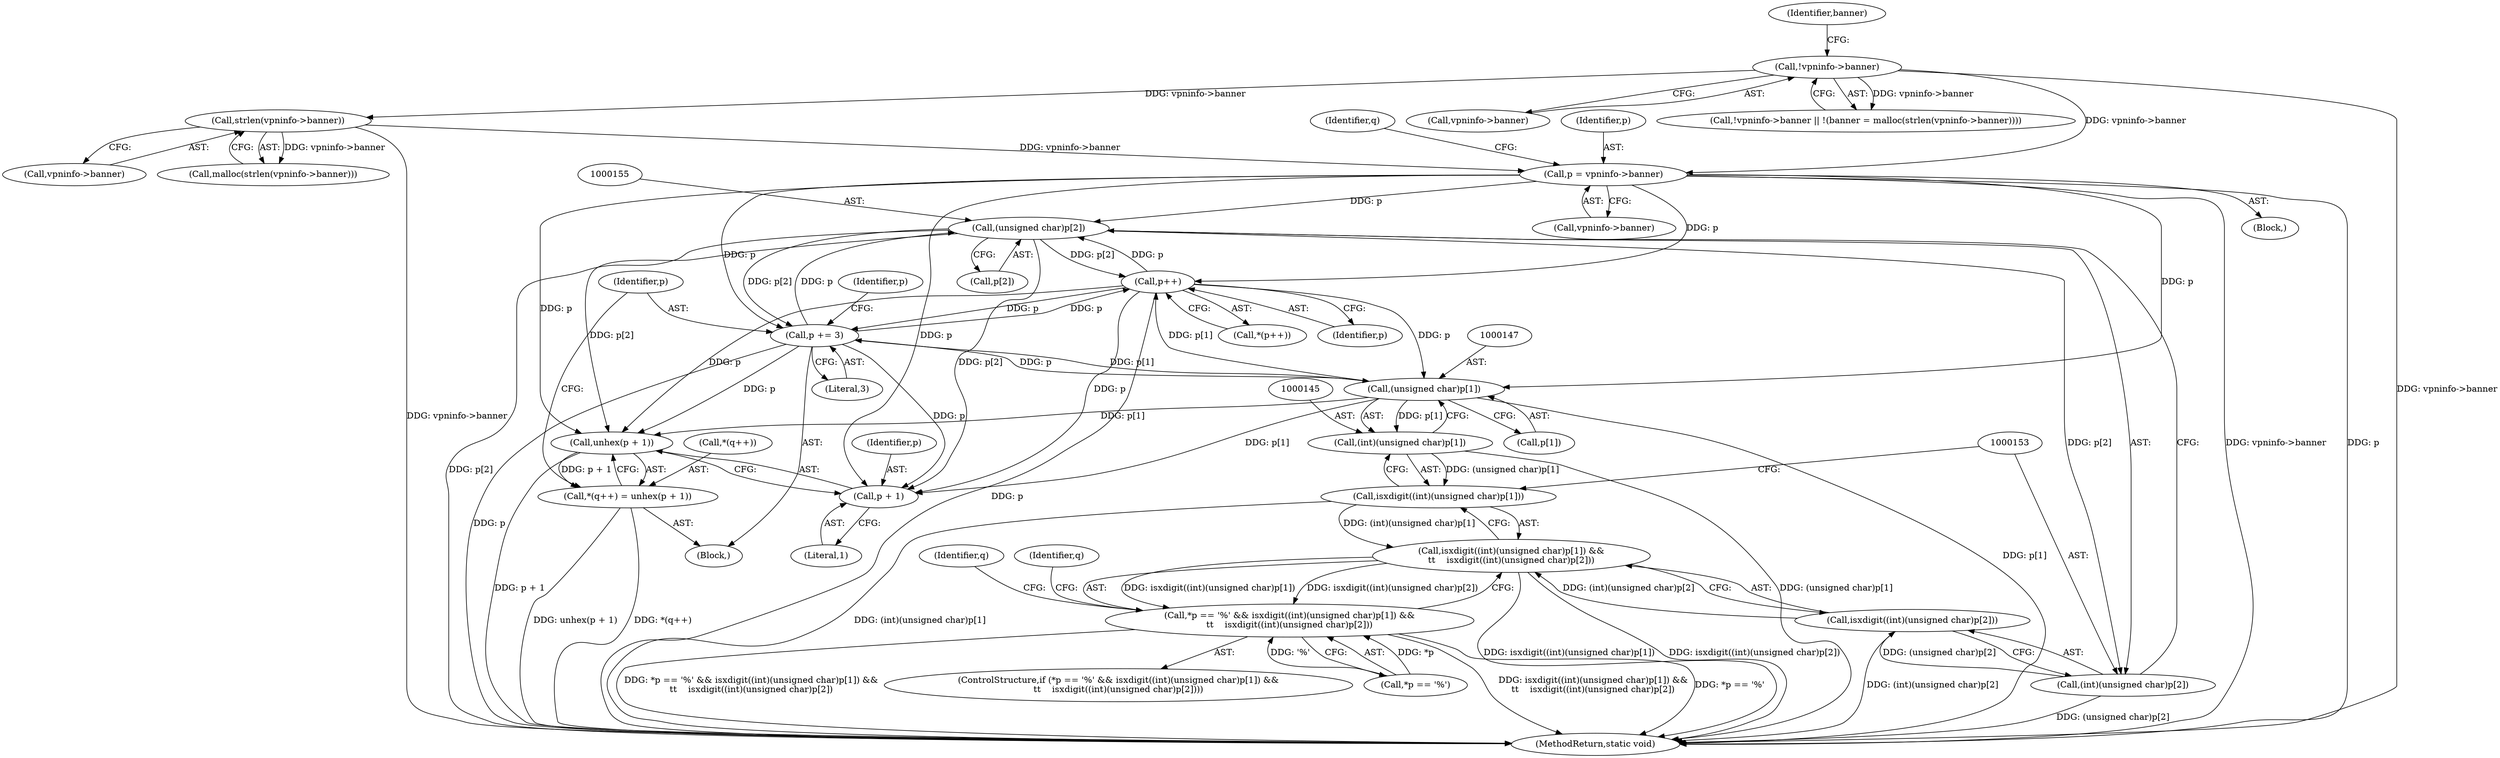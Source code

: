 digraph "1_infradead_14cae65318d3ef1f7d449e463b72b6934e82f1c2@array" {
"1000154" [label="(Call,(unsigned char)p[2])"];
"1000177" [label="(Call,p++)"];
"1000124" [label="(Call,p = vpninfo->banner)"];
"1000116" [label="(Call,strlen(vpninfo->banner))"];
"1000108" [label="(Call,!vpninfo->banner)"];
"1000168" [label="(Call,p += 3)"];
"1000146" [label="(Call,(unsigned char)p[1])"];
"1000154" [label="(Call,(unsigned char)p[2])"];
"1000152" [label="(Call,(int)(unsigned char)p[2])"];
"1000151" [label="(Call,isxdigit((int)(unsigned char)p[2]))"];
"1000142" [label="(Call,isxdigit((int)(unsigned char)p[1]) &&\n\t\t    isxdigit((int)(unsigned char)p[2]))"];
"1000137" [label="(Call,*p == '%' && isxdigit((int)(unsigned char)p[1]) &&\n\t\t    isxdigit((int)(unsigned char)p[2]))"];
"1000164" [label="(Call,unhex(p + 1))"];
"1000160" [label="(Call,*(q++) = unhex(p + 1))"];
"1000165" [label="(Call,p + 1)"];
"1000144" [label="(Call,(int)(unsigned char)p[1])"];
"1000143" [label="(Call,isxdigit((int)(unsigned char)p[1]))"];
"1000166" [label="(Identifier,p)"];
"1000126" [label="(Call,vpninfo->banner)"];
"1000175" [label="(Identifier,q)"];
"1000151" [label="(Call,isxdigit((int)(unsigned char)p[2]))"];
"1000177" [label="(Call,p++)"];
"1000130" [label="(Identifier,q)"];
"1000137" [label="(Call,*p == '%' && isxdigit((int)(unsigned char)p[1]) &&\n\t\t    isxdigit((int)(unsigned char)p[2]))"];
"1000143" [label="(Call,isxdigit((int)(unsigned char)p[1]))"];
"1000167" [label="(Literal,1)"];
"1000117" [label="(Call,vpninfo->banner)"];
"1000109" [label="(Call,vpninfo->banner)"];
"1000165" [label="(Call,p + 1)"];
"1000189" [label="(MethodReturn,static void)"];
"1000161" [label="(Call,*(q++))"];
"1000156" [label="(Call,p[2])"];
"1000164" [label="(Call,unhex(p + 1))"];
"1000142" [label="(Call,isxdigit((int)(unsigned char)p[1]) &&\n\t\t    isxdigit((int)(unsigned char)p[2]))"];
"1000136" [label="(ControlStructure,if (*p == '%' && isxdigit((int)(unsigned char)p[1]) &&\n\t\t    isxdigit((int)(unsigned char)p[2])))"];
"1000148" [label="(Call,p[1])"];
"1000108" [label="(Call,!vpninfo->banner)"];
"1000169" [label="(Identifier,p)"];
"1000138" [label="(Call,*p == '%')"];
"1000160" [label="(Call,*(q++) = unhex(p + 1))"];
"1000146" [label="(Call,(unsigned char)p[1])"];
"1000124" [label="(Call,p = vpninfo->banner)"];
"1000178" [label="(Identifier,p)"];
"1000107" [label="(Call,!vpninfo->banner || !(banner = malloc(strlen(vpninfo->banner))))"];
"1000159" [label="(Block,)"];
"1000125" [label="(Identifier,p)"];
"1000168" [label="(Call,p += 3)"];
"1000163" [label="(Identifier,q)"];
"1000102" [label="(Block,)"];
"1000116" [label="(Call,strlen(vpninfo->banner))"];
"1000154" [label="(Call,(unsigned char)p[2])"];
"1000115" [label="(Call,malloc(strlen(vpninfo->banner)))"];
"1000176" [label="(Call,*(p++))"];
"1000134" [label="(Identifier,p)"];
"1000152" [label="(Call,(int)(unsigned char)p[2])"];
"1000114" [label="(Identifier,banner)"];
"1000170" [label="(Literal,3)"];
"1000144" [label="(Call,(int)(unsigned char)p[1])"];
"1000154" -> "1000152"  [label="AST: "];
"1000154" -> "1000156"  [label="CFG: "];
"1000155" -> "1000154"  [label="AST: "];
"1000156" -> "1000154"  [label="AST: "];
"1000152" -> "1000154"  [label="CFG: "];
"1000154" -> "1000189"  [label="DDG: p[2]"];
"1000154" -> "1000152"  [label="DDG: p[2]"];
"1000177" -> "1000154"  [label="DDG: p"];
"1000124" -> "1000154"  [label="DDG: p"];
"1000168" -> "1000154"  [label="DDG: p"];
"1000154" -> "1000164"  [label="DDG: p[2]"];
"1000154" -> "1000165"  [label="DDG: p[2]"];
"1000154" -> "1000168"  [label="DDG: p[2]"];
"1000154" -> "1000177"  [label="DDG: p[2]"];
"1000177" -> "1000176"  [label="AST: "];
"1000177" -> "1000178"  [label="CFG: "];
"1000178" -> "1000177"  [label="AST: "];
"1000176" -> "1000177"  [label="CFG: "];
"1000177" -> "1000189"  [label="DDG: p"];
"1000177" -> "1000146"  [label="DDG: p"];
"1000177" -> "1000164"  [label="DDG: p"];
"1000177" -> "1000165"  [label="DDG: p"];
"1000177" -> "1000168"  [label="DDG: p"];
"1000124" -> "1000177"  [label="DDG: p"];
"1000168" -> "1000177"  [label="DDG: p"];
"1000146" -> "1000177"  [label="DDG: p[1]"];
"1000124" -> "1000102"  [label="AST: "];
"1000124" -> "1000126"  [label="CFG: "];
"1000125" -> "1000124"  [label="AST: "];
"1000126" -> "1000124"  [label="AST: "];
"1000130" -> "1000124"  [label="CFG: "];
"1000124" -> "1000189"  [label="DDG: p"];
"1000124" -> "1000189"  [label="DDG: vpninfo->banner"];
"1000116" -> "1000124"  [label="DDG: vpninfo->banner"];
"1000108" -> "1000124"  [label="DDG: vpninfo->banner"];
"1000124" -> "1000146"  [label="DDG: p"];
"1000124" -> "1000164"  [label="DDG: p"];
"1000124" -> "1000165"  [label="DDG: p"];
"1000124" -> "1000168"  [label="DDG: p"];
"1000116" -> "1000115"  [label="AST: "];
"1000116" -> "1000117"  [label="CFG: "];
"1000117" -> "1000116"  [label="AST: "];
"1000115" -> "1000116"  [label="CFG: "];
"1000116" -> "1000189"  [label="DDG: vpninfo->banner"];
"1000116" -> "1000115"  [label="DDG: vpninfo->banner"];
"1000108" -> "1000116"  [label="DDG: vpninfo->banner"];
"1000108" -> "1000107"  [label="AST: "];
"1000108" -> "1000109"  [label="CFG: "];
"1000109" -> "1000108"  [label="AST: "];
"1000114" -> "1000108"  [label="CFG: "];
"1000107" -> "1000108"  [label="CFG: "];
"1000108" -> "1000189"  [label="DDG: vpninfo->banner"];
"1000108" -> "1000107"  [label="DDG: vpninfo->banner"];
"1000168" -> "1000159"  [label="AST: "];
"1000168" -> "1000170"  [label="CFG: "];
"1000169" -> "1000168"  [label="AST: "];
"1000170" -> "1000168"  [label="AST: "];
"1000134" -> "1000168"  [label="CFG: "];
"1000168" -> "1000189"  [label="DDG: p"];
"1000168" -> "1000146"  [label="DDG: p"];
"1000168" -> "1000164"  [label="DDG: p"];
"1000168" -> "1000165"  [label="DDG: p"];
"1000146" -> "1000168"  [label="DDG: p[1]"];
"1000146" -> "1000144"  [label="AST: "];
"1000146" -> "1000148"  [label="CFG: "];
"1000147" -> "1000146"  [label="AST: "];
"1000148" -> "1000146"  [label="AST: "];
"1000144" -> "1000146"  [label="CFG: "];
"1000146" -> "1000189"  [label="DDG: p[1]"];
"1000146" -> "1000144"  [label="DDG: p[1]"];
"1000146" -> "1000164"  [label="DDG: p[1]"];
"1000146" -> "1000165"  [label="DDG: p[1]"];
"1000152" -> "1000151"  [label="AST: "];
"1000153" -> "1000152"  [label="AST: "];
"1000151" -> "1000152"  [label="CFG: "];
"1000152" -> "1000189"  [label="DDG: (unsigned char)p[2]"];
"1000152" -> "1000151"  [label="DDG: (unsigned char)p[2]"];
"1000151" -> "1000142"  [label="AST: "];
"1000142" -> "1000151"  [label="CFG: "];
"1000151" -> "1000189"  [label="DDG: (int)(unsigned char)p[2]"];
"1000151" -> "1000142"  [label="DDG: (int)(unsigned char)p[2]"];
"1000142" -> "1000137"  [label="AST: "];
"1000142" -> "1000143"  [label="CFG: "];
"1000143" -> "1000142"  [label="AST: "];
"1000137" -> "1000142"  [label="CFG: "];
"1000142" -> "1000189"  [label="DDG: isxdigit((int)(unsigned char)p[1])"];
"1000142" -> "1000189"  [label="DDG: isxdigit((int)(unsigned char)p[2])"];
"1000142" -> "1000137"  [label="DDG: isxdigit((int)(unsigned char)p[1])"];
"1000142" -> "1000137"  [label="DDG: isxdigit((int)(unsigned char)p[2])"];
"1000143" -> "1000142"  [label="DDG: (int)(unsigned char)p[1]"];
"1000137" -> "1000136"  [label="AST: "];
"1000137" -> "1000138"  [label="CFG: "];
"1000138" -> "1000137"  [label="AST: "];
"1000163" -> "1000137"  [label="CFG: "];
"1000175" -> "1000137"  [label="CFG: "];
"1000137" -> "1000189"  [label="DDG: isxdigit((int)(unsigned char)p[1]) &&\n\t\t    isxdigit((int)(unsigned char)p[2])"];
"1000137" -> "1000189"  [label="DDG: *p == '%'"];
"1000137" -> "1000189"  [label="DDG: *p == '%' && isxdigit((int)(unsigned char)p[1]) &&\n\t\t    isxdigit((int)(unsigned char)p[2])"];
"1000138" -> "1000137"  [label="DDG: *p"];
"1000138" -> "1000137"  [label="DDG: '%'"];
"1000164" -> "1000160"  [label="AST: "];
"1000164" -> "1000165"  [label="CFG: "];
"1000165" -> "1000164"  [label="AST: "];
"1000160" -> "1000164"  [label="CFG: "];
"1000164" -> "1000189"  [label="DDG: p + 1"];
"1000164" -> "1000160"  [label="DDG: p + 1"];
"1000160" -> "1000159"  [label="AST: "];
"1000161" -> "1000160"  [label="AST: "];
"1000169" -> "1000160"  [label="CFG: "];
"1000160" -> "1000189"  [label="DDG: unhex(p + 1)"];
"1000160" -> "1000189"  [label="DDG: *(q++)"];
"1000165" -> "1000167"  [label="CFG: "];
"1000166" -> "1000165"  [label="AST: "];
"1000167" -> "1000165"  [label="AST: "];
"1000144" -> "1000143"  [label="AST: "];
"1000145" -> "1000144"  [label="AST: "];
"1000143" -> "1000144"  [label="CFG: "];
"1000144" -> "1000189"  [label="DDG: (unsigned char)p[1]"];
"1000144" -> "1000143"  [label="DDG: (unsigned char)p[1]"];
"1000153" -> "1000143"  [label="CFG: "];
"1000143" -> "1000189"  [label="DDG: (int)(unsigned char)p[1]"];
}

